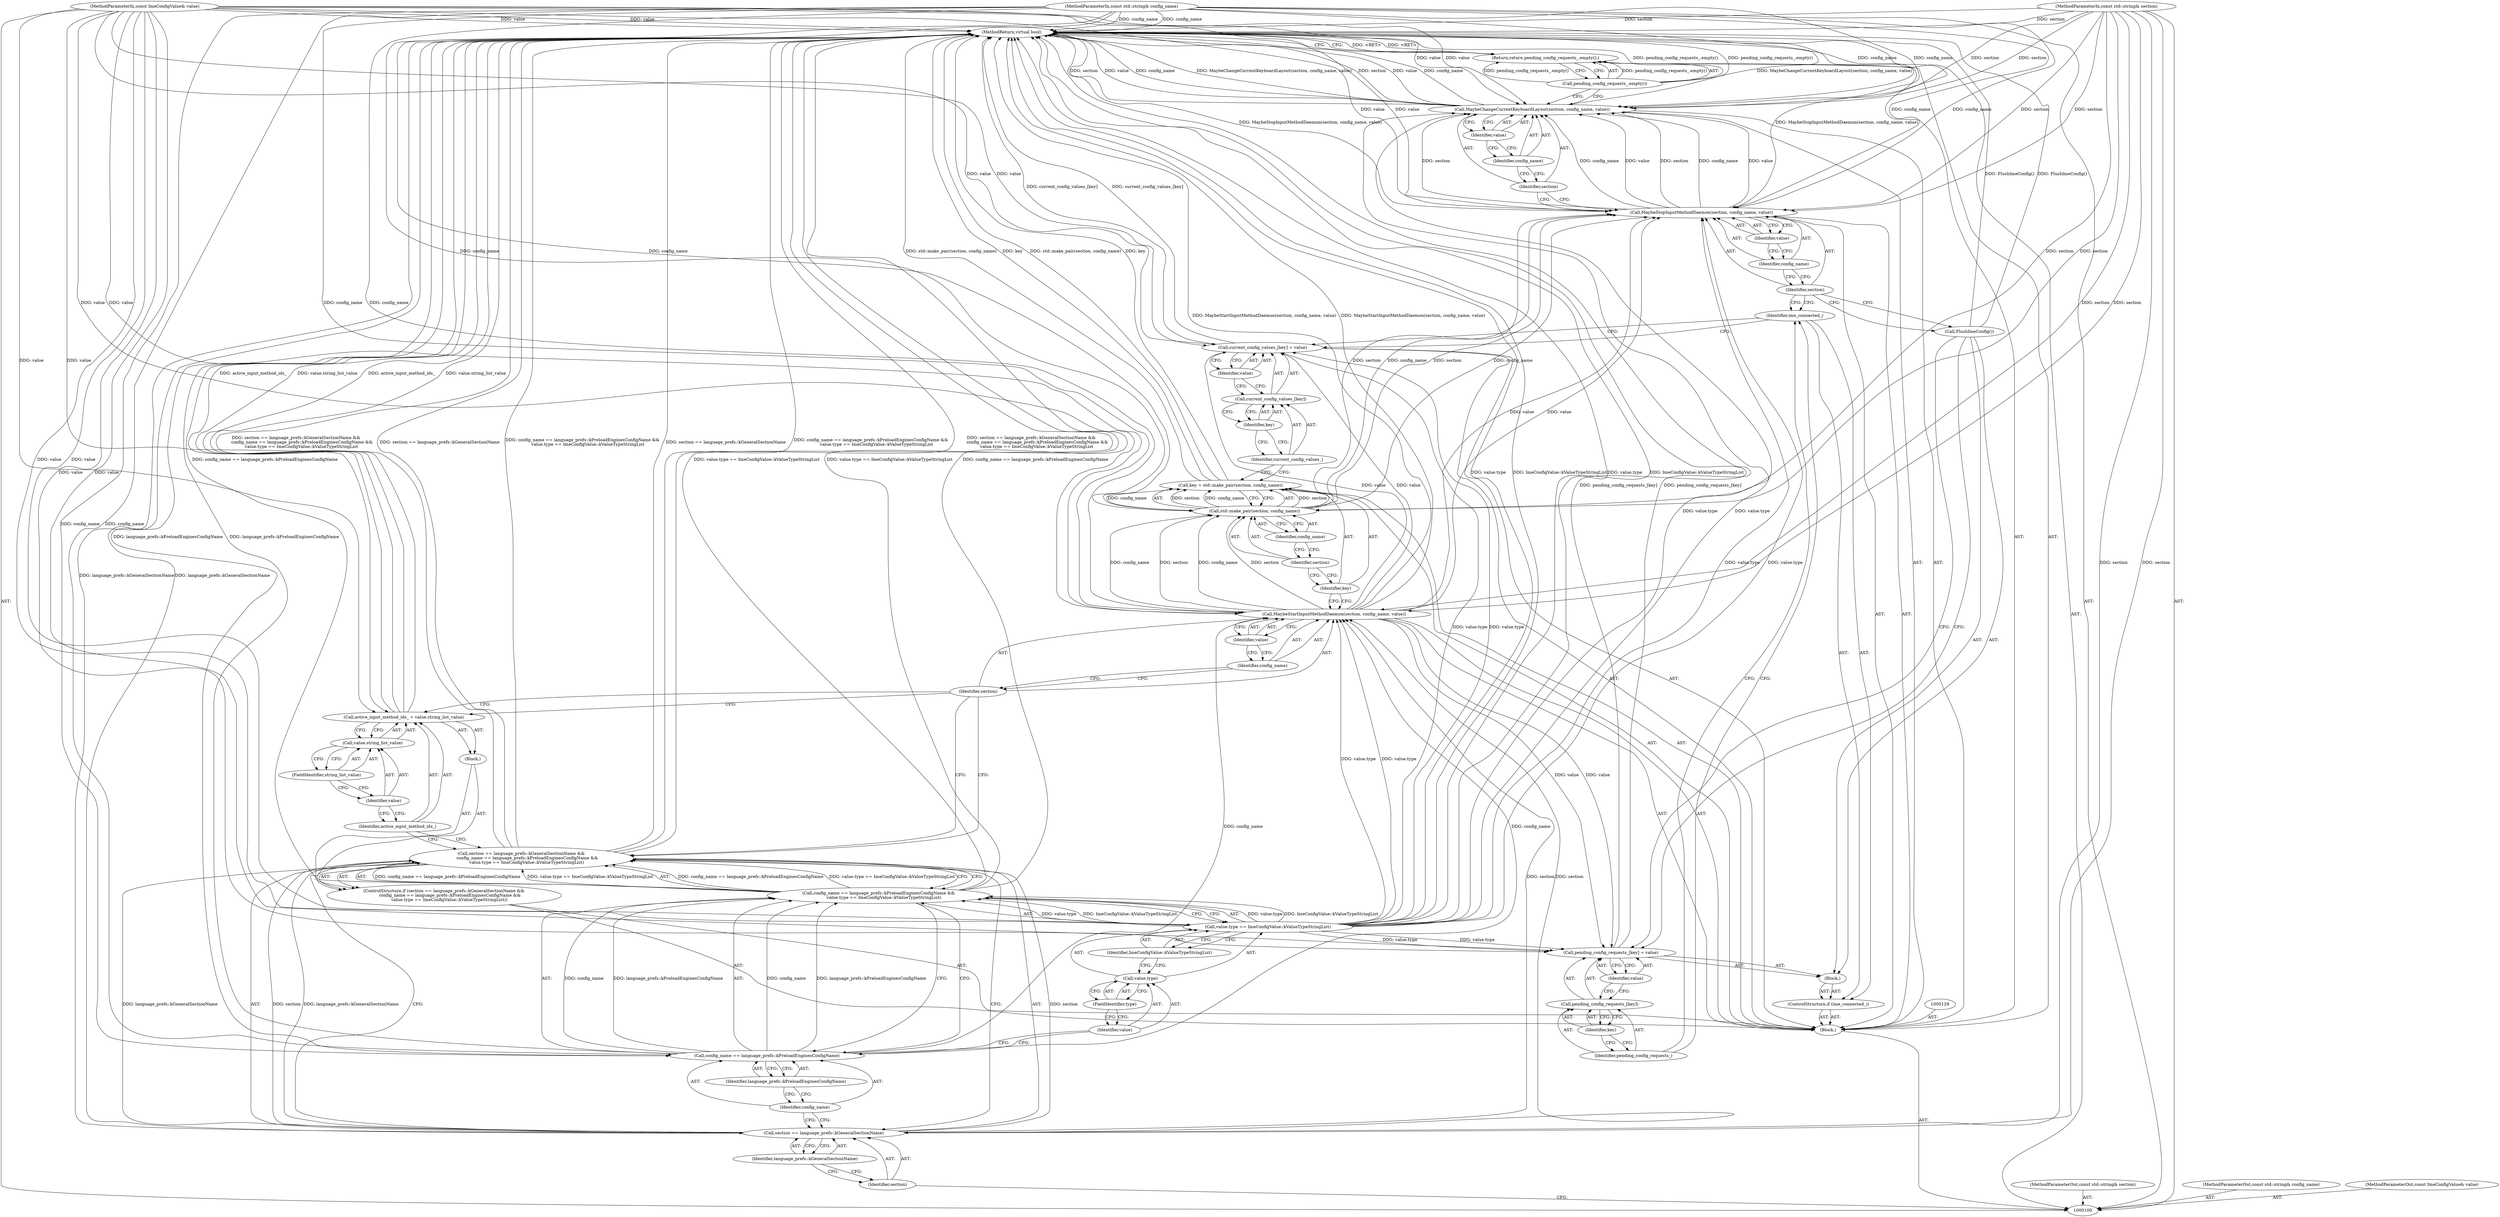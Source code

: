 digraph "1_Chrome_dc7b094a338c6c521f918f478e993f0f74bbea0d_29" {
"1000101" [label="(MethodParameterIn,const std::string& section)"];
"1000221" [label="(MethodParameterOut,const std::string& section)"];
"1000159" [label="(MethodReturn,virtual bool)"];
"1000126" [label="(Identifier,section)"];
"1000125" [label="(Call,MaybeStartInputMethodDaemon(section, config_name, value))"];
"1000127" [label="(Identifier,config_name)"];
"1000128" [label="(Identifier,value)"];
"1000130" [label="(Call,key = std::make_pair(section, config_name))"];
"1000131" [label="(Identifier,key)"];
"1000132" [label="(Call,std::make_pair(section, config_name))"];
"1000133" [label="(Identifier,section)"];
"1000134" [label="(Identifier,config_name)"];
"1000138" [label="(Identifier,key)"];
"1000139" [label="(Identifier,value)"];
"1000135" [label="(Call,current_config_values_[key] = value)"];
"1000136" [label="(Call,current_config_values_[key])"];
"1000137" [label="(Identifier,current_config_values_)"];
"1000142" [label="(Block,)"];
"1000140" [label="(ControlStructure,if (ime_connected_))"];
"1000141" [label="(Identifier,ime_connected_)"];
"1000146" [label="(Identifier,key)"];
"1000147" [label="(Identifier,value)"];
"1000143" [label="(Call,pending_config_requests_[key] = value)"];
"1000144" [label="(Call,pending_config_requests_[key])"];
"1000145" [label="(Identifier,pending_config_requests_)"];
"1000148" [label="(Call,FlushImeConfig())"];
"1000150" [label="(Identifier,section)"];
"1000149" [label="(Call,MaybeStopInputMethodDaemon(section, config_name, value))"];
"1000151" [label="(Identifier,config_name)"];
"1000152" [label="(Identifier,value)"];
"1000102" [label="(MethodParameterIn,const std::string& config_name)"];
"1000222" [label="(MethodParameterOut,const std::string& config_name)"];
"1000154" [label="(Identifier,section)"];
"1000153" [label="(Call,MaybeChangeCurrentKeyboardLayout(section, config_name, value))"];
"1000155" [label="(Identifier,config_name)"];
"1000156" [label="(Identifier,value)"];
"1000158" [label="(Call,pending_config_requests_.empty())"];
"1000157" [label="(Return,return pending_config_requests_.empty();)"];
"1000103" [label="(MethodParameterIn,const ImeConfigValue& value)"];
"1000223" [label="(MethodParameterOut,const ImeConfigValue& value)"];
"1000104" [label="(Block,)"];
"1000109" [label="(Identifier,language_prefs::kGeneralSectionName)"];
"1000105" [label="(ControlStructure,if (section == language_prefs::kGeneralSectionName &&\n         config_name == language_prefs::kPreloadEnginesConfigName &&\n        value.type == ImeConfigValue::kValueTypeStringList))"];
"1000106" [label="(Call,section == language_prefs::kGeneralSectionName &&\n         config_name == language_prefs::kPreloadEnginesConfigName &&\n        value.type == ImeConfigValue::kValueTypeStringList)"];
"1000107" [label="(Call,section == language_prefs::kGeneralSectionName)"];
"1000108" [label="(Identifier,section)"];
"1000113" [label="(Identifier,language_prefs::kPreloadEnginesConfigName)"];
"1000110" [label="(Call,config_name == language_prefs::kPreloadEnginesConfigName &&\n        value.type == ImeConfigValue::kValueTypeStringList)"];
"1000111" [label="(Call,config_name == language_prefs::kPreloadEnginesConfigName)"];
"1000112" [label="(Identifier,config_name)"];
"1000117" [label="(FieldIdentifier,type)"];
"1000118" [label="(Identifier,ImeConfigValue::kValueTypeStringList)"];
"1000119" [label="(Block,)"];
"1000114" [label="(Call,value.type == ImeConfigValue::kValueTypeStringList)"];
"1000115" [label="(Call,value.type)"];
"1000116" [label="(Identifier,value)"];
"1000122" [label="(Call,value.string_list_value)"];
"1000123" [label="(Identifier,value)"];
"1000124" [label="(FieldIdentifier,string_list_value)"];
"1000120" [label="(Call,active_input_method_ids_ = value.string_list_value)"];
"1000121" [label="(Identifier,active_input_method_ids_)"];
"1000101" -> "1000100"  [label="AST: "];
"1000101" -> "1000159"  [label="DDG: section"];
"1000101" -> "1000107"  [label="DDG: section"];
"1000101" -> "1000125"  [label="DDG: section"];
"1000101" -> "1000132"  [label="DDG: section"];
"1000101" -> "1000149"  [label="DDG: section"];
"1000101" -> "1000153"  [label="DDG: section"];
"1000221" -> "1000100"  [label="AST: "];
"1000159" -> "1000100"  [label="AST: "];
"1000159" -> "1000157"  [label="CFG: "];
"1000125" -> "1000159"  [label="DDG: MaybeStartInputMethodDaemon(section, config_name, value)"];
"1000106" -> "1000159"  [label="DDG: section == language_prefs::kGeneralSectionName"];
"1000106" -> "1000159"  [label="DDG: config_name == language_prefs::kPreloadEnginesConfigName &&\n        value.type == ImeConfigValue::kValueTypeStringList"];
"1000106" -> "1000159"  [label="DDG: section == language_prefs::kGeneralSectionName &&\n         config_name == language_prefs::kPreloadEnginesConfigName &&\n        value.type == ImeConfigValue::kValueTypeStringList"];
"1000110" -> "1000159"  [label="DDG: value.type == ImeConfigValue::kValueTypeStringList"];
"1000110" -> "1000159"  [label="DDG: config_name == language_prefs::kPreloadEnginesConfigName"];
"1000130" -> "1000159"  [label="DDG: std::make_pair(section, config_name)"];
"1000130" -> "1000159"  [label="DDG: key"];
"1000153" -> "1000159"  [label="DDG: MaybeChangeCurrentKeyboardLayout(section, config_name, value)"];
"1000153" -> "1000159"  [label="DDG: section"];
"1000153" -> "1000159"  [label="DDG: value"];
"1000153" -> "1000159"  [label="DDG: config_name"];
"1000114" -> "1000159"  [label="DDG: ImeConfigValue::kValueTypeStringList"];
"1000114" -> "1000159"  [label="DDG: value.type"];
"1000102" -> "1000159"  [label="DDG: config_name"];
"1000143" -> "1000159"  [label="DDG: pending_config_requests_[key]"];
"1000158" -> "1000159"  [label="DDG: pending_config_requests_.empty()"];
"1000103" -> "1000159"  [label="DDG: value"];
"1000120" -> "1000159"  [label="DDG: active_input_method_ids_"];
"1000120" -> "1000159"  [label="DDG: value.string_list_value"];
"1000149" -> "1000159"  [label="DDG: MaybeStopInputMethodDaemon(section, config_name, value)"];
"1000148" -> "1000159"  [label="DDG: FlushImeConfig()"];
"1000111" -> "1000159"  [label="DDG: language_prefs::kPreloadEnginesConfigName"];
"1000101" -> "1000159"  [label="DDG: section"];
"1000135" -> "1000159"  [label="DDG: current_config_values_[key]"];
"1000107" -> "1000159"  [label="DDG: language_prefs::kGeneralSectionName"];
"1000157" -> "1000159"  [label="DDG: <RET>"];
"1000126" -> "1000125"  [label="AST: "];
"1000126" -> "1000120"  [label="CFG: "];
"1000126" -> "1000106"  [label="CFG: "];
"1000127" -> "1000126"  [label="CFG: "];
"1000125" -> "1000104"  [label="AST: "];
"1000125" -> "1000128"  [label="CFG: "];
"1000126" -> "1000125"  [label="AST: "];
"1000127" -> "1000125"  [label="AST: "];
"1000128" -> "1000125"  [label="AST: "];
"1000131" -> "1000125"  [label="CFG: "];
"1000125" -> "1000159"  [label="DDG: MaybeStartInputMethodDaemon(section, config_name, value)"];
"1000107" -> "1000125"  [label="DDG: section"];
"1000101" -> "1000125"  [label="DDG: section"];
"1000111" -> "1000125"  [label="DDG: config_name"];
"1000102" -> "1000125"  [label="DDG: config_name"];
"1000114" -> "1000125"  [label="DDG: value.type"];
"1000103" -> "1000125"  [label="DDG: value"];
"1000125" -> "1000132"  [label="DDG: section"];
"1000125" -> "1000132"  [label="DDG: config_name"];
"1000125" -> "1000135"  [label="DDG: value"];
"1000125" -> "1000143"  [label="DDG: value"];
"1000125" -> "1000149"  [label="DDG: value"];
"1000127" -> "1000125"  [label="AST: "];
"1000127" -> "1000126"  [label="CFG: "];
"1000128" -> "1000127"  [label="CFG: "];
"1000128" -> "1000125"  [label="AST: "];
"1000128" -> "1000127"  [label="CFG: "];
"1000125" -> "1000128"  [label="CFG: "];
"1000130" -> "1000104"  [label="AST: "];
"1000130" -> "1000132"  [label="CFG: "];
"1000131" -> "1000130"  [label="AST: "];
"1000132" -> "1000130"  [label="AST: "];
"1000137" -> "1000130"  [label="CFG: "];
"1000130" -> "1000159"  [label="DDG: std::make_pair(section, config_name)"];
"1000130" -> "1000159"  [label="DDG: key"];
"1000132" -> "1000130"  [label="DDG: section"];
"1000132" -> "1000130"  [label="DDG: config_name"];
"1000131" -> "1000130"  [label="AST: "];
"1000131" -> "1000125"  [label="CFG: "];
"1000133" -> "1000131"  [label="CFG: "];
"1000132" -> "1000130"  [label="AST: "];
"1000132" -> "1000134"  [label="CFG: "];
"1000133" -> "1000132"  [label="AST: "];
"1000134" -> "1000132"  [label="AST: "];
"1000130" -> "1000132"  [label="CFG: "];
"1000132" -> "1000130"  [label="DDG: section"];
"1000132" -> "1000130"  [label="DDG: config_name"];
"1000125" -> "1000132"  [label="DDG: section"];
"1000125" -> "1000132"  [label="DDG: config_name"];
"1000101" -> "1000132"  [label="DDG: section"];
"1000102" -> "1000132"  [label="DDG: config_name"];
"1000132" -> "1000149"  [label="DDG: section"];
"1000132" -> "1000149"  [label="DDG: config_name"];
"1000133" -> "1000132"  [label="AST: "];
"1000133" -> "1000131"  [label="CFG: "];
"1000134" -> "1000133"  [label="CFG: "];
"1000134" -> "1000132"  [label="AST: "];
"1000134" -> "1000133"  [label="CFG: "];
"1000132" -> "1000134"  [label="CFG: "];
"1000138" -> "1000136"  [label="AST: "];
"1000138" -> "1000137"  [label="CFG: "];
"1000136" -> "1000138"  [label="CFG: "];
"1000139" -> "1000135"  [label="AST: "];
"1000139" -> "1000136"  [label="CFG: "];
"1000135" -> "1000139"  [label="CFG: "];
"1000135" -> "1000104"  [label="AST: "];
"1000135" -> "1000139"  [label="CFG: "];
"1000136" -> "1000135"  [label="AST: "];
"1000139" -> "1000135"  [label="AST: "];
"1000141" -> "1000135"  [label="CFG: "];
"1000135" -> "1000159"  [label="DDG: current_config_values_[key]"];
"1000114" -> "1000135"  [label="DDG: value.type"];
"1000125" -> "1000135"  [label="DDG: value"];
"1000103" -> "1000135"  [label="DDG: value"];
"1000136" -> "1000135"  [label="AST: "];
"1000136" -> "1000138"  [label="CFG: "];
"1000137" -> "1000136"  [label="AST: "];
"1000138" -> "1000136"  [label="AST: "];
"1000139" -> "1000136"  [label="CFG: "];
"1000137" -> "1000136"  [label="AST: "];
"1000137" -> "1000130"  [label="CFG: "];
"1000138" -> "1000137"  [label="CFG: "];
"1000142" -> "1000140"  [label="AST: "];
"1000143" -> "1000142"  [label="AST: "];
"1000148" -> "1000142"  [label="AST: "];
"1000140" -> "1000104"  [label="AST: "];
"1000141" -> "1000140"  [label="AST: "];
"1000142" -> "1000140"  [label="AST: "];
"1000141" -> "1000140"  [label="AST: "];
"1000141" -> "1000135"  [label="CFG: "];
"1000145" -> "1000141"  [label="CFG: "];
"1000150" -> "1000141"  [label="CFG: "];
"1000146" -> "1000144"  [label="AST: "];
"1000146" -> "1000145"  [label="CFG: "];
"1000144" -> "1000146"  [label="CFG: "];
"1000147" -> "1000143"  [label="AST: "];
"1000147" -> "1000144"  [label="CFG: "];
"1000143" -> "1000147"  [label="CFG: "];
"1000143" -> "1000142"  [label="AST: "];
"1000143" -> "1000147"  [label="CFG: "];
"1000144" -> "1000143"  [label="AST: "];
"1000147" -> "1000143"  [label="AST: "];
"1000148" -> "1000143"  [label="CFG: "];
"1000143" -> "1000159"  [label="DDG: pending_config_requests_[key]"];
"1000114" -> "1000143"  [label="DDG: value.type"];
"1000103" -> "1000143"  [label="DDG: value"];
"1000125" -> "1000143"  [label="DDG: value"];
"1000144" -> "1000143"  [label="AST: "];
"1000144" -> "1000146"  [label="CFG: "];
"1000145" -> "1000144"  [label="AST: "];
"1000146" -> "1000144"  [label="AST: "];
"1000147" -> "1000144"  [label="CFG: "];
"1000145" -> "1000144"  [label="AST: "];
"1000145" -> "1000141"  [label="CFG: "];
"1000146" -> "1000145"  [label="CFG: "];
"1000148" -> "1000142"  [label="AST: "];
"1000148" -> "1000143"  [label="CFG: "];
"1000150" -> "1000148"  [label="CFG: "];
"1000148" -> "1000159"  [label="DDG: FlushImeConfig()"];
"1000150" -> "1000149"  [label="AST: "];
"1000150" -> "1000148"  [label="CFG: "];
"1000150" -> "1000141"  [label="CFG: "];
"1000151" -> "1000150"  [label="CFG: "];
"1000149" -> "1000104"  [label="AST: "];
"1000149" -> "1000152"  [label="CFG: "];
"1000150" -> "1000149"  [label="AST: "];
"1000151" -> "1000149"  [label="AST: "];
"1000152" -> "1000149"  [label="AST: "];
"1000154" -> "1000149"  [label="CFG: "];
"1000149" -> "1000159"  [label="DDG: MaybeStopInputMethodDaemon(section, config_name, value)"];
"1000132" -> "1000149"  [label="DDG: section"];
"1000132" -> "1000149"  [label="DDG: config_name"];
"1000101" -> "1000149"  [label="DDG: section"];
"1000102" -> "1000149"  [label="DDG: config_name"];
"1000114" -> "1000149"  [label="DDG: value.type"];
"1000103" -> "1000149"  [label="DDG: value"];
"1000125" -> "1000149"  [label="DDG: value"];
"1000149" -> "1000153"  [label="DDG: section"];
"1000149" -> "1000153"  [label="DDG: config_name"];
"1000149" -> "1000153"  [label="DDG: value"];
"1000151" -> "1000149"  [label="AST: "];
"1000151" -> "1000150"  [label="CFG: "];
"1000152" -> "1000151"  [label="CFG: "];
"1000152" -> "1000149"  [label="AST: "];
"1000152" -> "1000151"  [label="CFG: "];
"1000149" -> "1000152"  [label="CFG: "];
"1000102" -> "1000100"  [label="AST: "];
"1000102" -> "1000159"  [label="DDG: config_name"];
"1000102" -> "1000111"  [label="DDG: config_name"];
"1000102" -> "1000125"  [label="DDG: config_name"];
"1000102" -> "1000132"  [label="DDG: config_name"];
"1000102" -> "1000149"  [label="DDG: config_name"];
"1000102" -> "1000153"  [label="DDG: config_name"];
"1000222" -> "1000100"  [label="AST: "];
"1000154" -> "1000153"  [label="AST: "];
"1000154" -> "1000149"  [label="CFG: "];
"1000155" -> "1000154"  [label="CFG: "];
"1000153" -> "1000104"  [label="AST: "];
"1000153" -> "1000156"  [label="CFG: "];
"1000154" -> "1000153"  [label="AST: "];
"1000155" -> "1000153"  [label="AST: "];
"1000156" -> "1000153"  [label="AST: "];
"1000158" -> "1000153"  [label="CFG: "];
"1000153" -> "1000159"  [label="DDG: MaybeChangeCurrentKeyboardLayout(section, config_name, value)"];
"1000153" -> "1000159"  [label="DDG: section"];
"1000153" -> "1000159"  [label="DDG: value"];
"1000153" -> "1000159"  [label="DDG: config_name"];
"1000149" -> "1000153"  [label="DDG: section"];
"1000149" -> "1000153"  [label="DDG: config_name"];
"1000149" -> "1000153"  [label="DDG: value"];
"1000101" -> "1000153"  [label="DDG: section"];
"1000102" -> "1000153"  [label="DDG: config_name"];
"1000114" -> "1000153"  [label="DDG: value.type"];
"1000103" -> "1000153"  [label="DDG: value"];
"1000155" -> "1000153"  [label="AST: "];
"1000155" -> "1000154"  [label="CFG: "];
"1000156" -> "1000155"  [label="CFG: "];
"1000156" -> "1000153"  [label="AST: "];
"1000156" -> "1000155"  [label="CFG: "];
"1000153" -> "1000156"  [label="CFG: "];
"1000158" -> "1000157"  [label="AST: "];
"1000158" -> "1000153"  [label="CFG: "];
"1000157" -> "1000158"  [label="CFG: "];
"1000158" -> "1000159"  [label="DDG: pending_config_requests_.empty()"];
"1000158" -> "1000157"  [label="DDG: pending_config_requests_.empty()"];
"1000157" -> "1000104"  [label="AST: "];
"1000157" -> "1000158"  [label="CFG: "];
"1000158" -> "1000157"  [label="AST: "];
"1000159" -> "1000157"  [label="CFG: "];
"1000157" -> "1000159"  [label="DDG: <RET>"];
"1000158" -> "1000157"  [label="DDG: pending_config_requests_.empty()"];
"1000103" -> "1000100"  [label="AST: "];
"1000103" -> "1000159"  [label="DDG: value"];
"1000103" -> "1000114"  [label="DDG: value"];
"1000103" -> "1000120"  [label="DDG: value"];
"1000103" -> "1000125"  [label="DDG: value"];
"1000103" -> "1000135"  [label="DDG: value"];
"1000103" -> "1000143"  [label="DDG: value"];
"1000103" -> "1000149"  [label="DDG: value"];
"1000103" -> "1000153"  [label="DDG: value"];
"1000223" -> "1000100"  [label="AST: "];
"1000104" -> "1000100"  [label="AST: "];
"1000105" -> "1000104"  [label="AST: "];
"1000125" -> "1000104"  [label="AST: "];
"1000129" -> "1000104"  [label="AST: "];
"1000130" -> "1000104"  [label="AST: "];
"1000135" -> "1000104"  [label="AST: "];
"1000140" -> "1000104"  [label="AST: "];
"1000149" -> "1000104"  [label="AST: "];
"1000153" -> "1000104"  [label="AST: "];
"1000157" -> "1000104"  [label="AST: "];
"1000109" -> "1000107"  [label="AST: "];
"1000109" -> "1000108"  [label="CFG: "];
"1000107" -> "1000109"  [label="CFG: "];
"1000105" -> "1000104"  [label="AST: "];
"1000106" -> "1000105"  [label="AST: "];
"1000119" -> "1000105"  [label="AST: "];
"1000106" -> "1000105"  [label="AST: "];
"1000106" -> "1000107"  [label="CFG: "];
"1000106" -> "1000110"  [label="CFG: "];
"1000107" -> "1000106"  [label="AST: "];
"1000110" -> "1000106"  [label="AST: "];
"1000121" -> "1000106"  [label="CFG: "];
"1000126" -> "1000106"  [label="CFG: "];
"1000106" -> "1000159"  [label="DDG: section == language_prefs::kGeneralSectionName"];
"1000106" -> "1000159"  [label="DDG: config_name == language_prefs::kPreloadEnginesConfigName &&\n        value.type == ImeConfigValue::kValueTypeStringList"];
"1000106" -> "1000159"  [label="DDG: section == language_prefs::kGeneralSectionName &&\n         config_name == language_prefs::kPreloadEnginesConfigName &&\n        value.type == ImeConfigValue::kValueTypeStringList"];
"1000107" -> "1000106"  [label="DDG: section"];
"1000107" -> "1000106"  [label="DDG: language_prefs::kGeneralSectionName"];
"1000110" -> "1000106"  [label="DDG: config_name == language_prefs::kPreloadEnginesConfigName"];
"1000110" -> "1000106"  [label="DDG: value.type == ImeConfigValue::kValueTypeStringList"];
"1000107" -> "1000106"  [label="AST: "];
"1000107" -> "1000109"  [label="CFG: "];
"1000108" -> "1000107"  [label="AST: "];
"1000109" -> "1000107"  [label="AST: "];
"1000112" -> "1000107"  [label="CFG: "];
"1000106" -> "1000107"  [label="CFG: "];
"1000107" -> "1000159"  [label="DDG: language_prefs::kGeneralSectionName"];
"1000107" -> "1000106"  [label="DDG: section"];
"1000107" -> "1000106"  [label="DDG: language_prefs::kGeneralSectionName"];
"1000101" -> "1000107"  [label="DDG: section"];
"1000107" -> "1000125"  [label="DDG: section"];
"1000108" -> "1000107"  [label="AST: "];
"1000108" -> "1000100"  [label="CFG: "];
"1000109" -> "1000108"  [label="CFG: "];
"1000113" -> "1000111"  [label="AST: "];
"1000113" -> "1000112"  [label="CFG: "];
"1000111" -> "1000113"  [label="CFG: "];
"1000110" -> "1000106"  [label="AST: "];
"1000110" -> "1000111"  [label="CFG: "];
"1000110" -> "1000114"  [label="CFG: "];
"1000111" -> "1000110"  [label="AST: "];
"1000114" -> "1000110"  [label="AST: "];
"1000106" -> "1000110"  [label="CFG: "];
"1000110" -> "1000159"  [label="DDG: value.type == ImeConfigValue::kValueTypeStringList"];
"1000110" -> "1000159"  [label="DDG: config_name == language_prefs::kPreloadEnginesConfigName"];
"1000110" -> "1000106"  [label="DDG: config_name == language_prefs::kPreloadEnginesConfigName"];
"1000110" -> "1000106"  [label="DDG: value.type == ImeConfigValue::kValueTypeStringList"];
"1000111" -> "1000110"  [label="DDG: config_name"];
"1000111" -> "1000110"  [label="DDG: language_prefs::kPreloadEnginesConfigName"];
"1000114" -> "1000110"  [label="DDG: value.type"];
"1000114" -> "1000110"  [label="DDG: ImeConfigValue::kValueTypeStringList"];
"1000111" -> "1000110"  [label="AST: "];
"1000111" -> "1000113"  [label="CFG: "];
"1000112" -> "1000111"  [label="AST: "];
"1000113" -> "1000111"  [label="AST: "];
"1000116" -> "1000111"  [label="CFG: "];
"1000110" -> "1000111"  [label="CFG: "];
"1000111" -> "1000159"  [label="DDG: language_prefs::kPreloadEnginesConfigName"];
"1000111" -> "1000110"  [label="DDG: config_name"];
"1000111" -> "1000110"  [label="DDG: language_prefs::kPreloadEnginesConfigName"];
"1000102" -> "1000111"  [label="DDG: config_name"];
"1000111" -> "1000125"  [label="DDG: config_name"];
"1000112" -> "1000111"  [label="AST: "];
"1000112" -> "1000107"  [label="CFG: "];
"1000113" -> "1000112"  [label="CFG: "];
"1000117" -> "1000115"  [label="AST: "];
"1000117" -> "1000116"  [label="CFG: "];
"1000115" -> "1000117"  [label="CFG: "];
"1000118" -> "1000114"  [label="AST: "];
"1000118" -> "1000115"  [label="CFG: "];
"1000114" -> "1000118"  [label="CFG: "];
"1000119" -> "1000105"  [label="AST: "];
"1000120" -> "1000119"  [label="AST: "];
"1000114" -> "1000110"  [label="AST: "];
"1000114" -> "1000118"  [label="CFG: "];
"1000115" -> "1000114"  [label="AST: "];
"1000118" -> "1000114"  [label="AST: "];
"1000110" -> "1000114"  [label="CFG: "];
"1000114" -> "1000159"  [label="DDG: ImeConfigValue::kValueTypeStringList"];
"1000114" -> "1000159"  [label="DDG: value.type"];
"1000114" -> "1000110"  [label="DDG: value.type"];
"1000114" -> "1000110"  [label="DDG: ImeConfigValue::kValueTypeStringList"];
"1000103" -> "1000114"  [label="DDG: value"];
"1000114" -> "1000125"  [label="DDG: value.type"];
"1000114" -> "1000135"  [label="DDG: value.type"];
"1000114" -> "1000143"  [label="DDG: value.type"];
"1000114" -> "1000149"  [label="DDG: value.type"];
"1000114" -> "1000153"  [label="DDG: value.type"];
"1000115" -> "1000114"  [label="AST: "];
"1000115" -> "1000117"  [label="CFG: "];
"1000116" -> "1000115"  [label="AST: "];
"1000117" -> "1000115"  [label="AST: "];
"1000118" -> "1000115"  [label="CFG: "];
"1000116" -> "1000115"  [label="AST: "];
"1000116" -> "1000111"  [label="CFG: "];
"1000117" -> "1000116"  [label="CFG: "];
"1000122" -> "1000120"  [label="AST: "];
"1000122" -> "1000124"  [label="CFG: "];
"1000123" -> "1000122"  [label="AST: "];
"1000124" -> "1000122"  [label="AST: "];
"1000120" -> "1000122"  [label="CFG: "];
"1000123" -> "1000122"  [label="AST: "];
"1000123" -> "1000121"  [label="CFG: "];
"1000124" -> "1000123"  [label="CFG: "];
"1000124" -> "1000122"  [label="AST: "];
"1000124" -> "1000123"  [label="CFG: "];
"1000122" -> "1000124"  [label="CFG: "];
"1000120" -> "1000119"  [label="AST: "];
"1000120" -> "1000122"  [label="CFG: "];
"1000121" -> "1000120"  [label="AST: "];
"1000122" -> "1000120"  [label="AST: "];
"1000126" -> "1000120"  [label="CFG: "];
"1000120" -> "1000159"  [label="DDG: active_input_method_ids_"];
"1000120" -> "1000159"  [label="DDG: value.string_list_value"];
"1000103" -> "1000120"  [label="DDG: value"];
"1000121" -> "1000120"  [label="AST: "];
"1000121" -> "1000106"  [label="CFG: "];
"1000123" -> "1000121"  [label="CFG: "];
}
